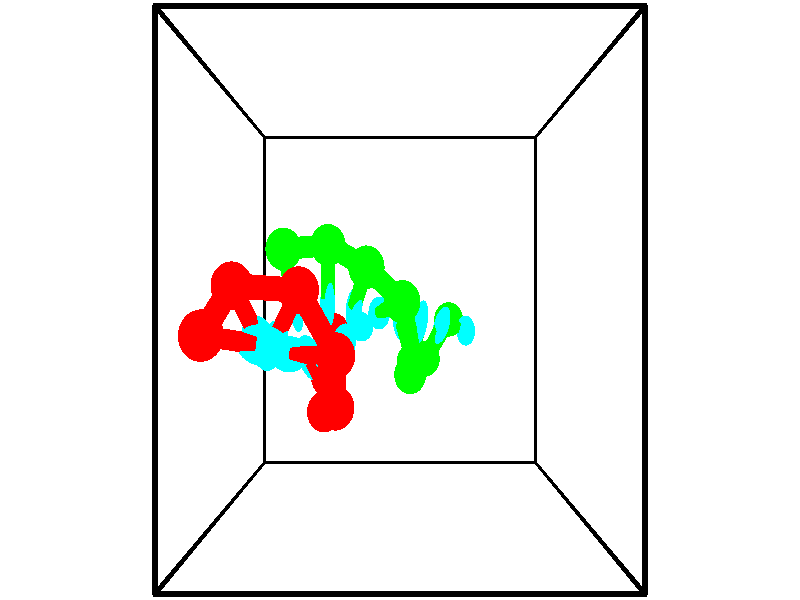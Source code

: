 // switches for output
#declare DRAW_BASES = 1; // possible values are 0, 1; only relevant for DNA ribbons
#declare DRAW_BASES_TYPE = 3; // possible values are 1, 2, 3; only relevant for DNA ribbons
#declare DRAW_FOG = 0; // set to 1 to enable fog

#include "colors.inc"

#include "transforms.inc"
background { rgb <1, 1, 1>}

#default {
   normal{
       ripples 0.25
       frequency 0.20
       turbulence 0.2
       lambda 5
   }
	finish {
		phong 0.1
		phong_size 40.
	}
}

// original window dimensions: 1024x640


// camera settings

camera {
	sky <-0, 1, 0>
	up <-0, 1, 0>
	right 1.6 * <1, 0, 0>
	location <2.5, 2.5, 11.1562>
	look_at <2.5, 2.5, 2.5>
	direction <0, 0, -8.6562>
	angle 67.0682
}


# declare cpy_camera_pos = <2.5, 2.5, 11.1562>;
# if (DRAW_FOG = 1)
fog {
	fog_type 2
	up vnormalize(cpy_camera_pos)
	color rgbt<1,1,1,0.3>
	distance 1e-5
	fog_alt 3e-3
	fog_offset 4
}
# end


// LIGHTS

# declare lum = 6;
global_settings {
	ambient_light rgb lum * <0.05, 0.05, 0.05>
	max_trace_level 15
}# declare cpy_direct_light_amount = 0.25;
light_source
{	1000 * <-1, -1, 1>,
	rgb lum * cpy_direct_light_amount
	parallel
}

light_source
{	1000 * <1, 1, -1>,
	rgb lum * cpy_direct_light_amount
	parallel
}

// strand 0

// nucleotide -1

// particle -1
sphere {
	<0.221903, 2.160460, 4.243036> 0.250000
	pigment { color rgbt <1,0,0,0> }
	no_shadow
}
cylinder {
	<0.617462, 2.106529, 4.218040>,  <0.854797, 2.074171, 4.203043>, 0.100000
	pigment { color rgbt <1,0,0,0> }
	no_shadow
}
cylinder {
	<0.617462, 2.106529, 4.218040>,  <0.221903, 2.160460, 4.243036>, 0.100000
	pigment { color rgbt <1,0,0,0> }
	no_shadow
}

// particle -1
sphere {
	<0.617462, 2.106529, 4.218040> 0.100000
	pigment { color rgbt <1,0,0,0> }
	no_shadow
}
sphere {
	0, 1
	scale<0.080000,0.200000,0.300000>
	matrix <-0.080656, -0.133785, -0.987723,
		0.124811, 0.981796, -0.143174,
		0.988897, -0.134827, -0.062490,
		0.914131, 2.066081, 4.199294>
	pigment { color rgbt <0,1,1,0> }
	no_shadow
}
cylinder {
	<0.422998, 2.646222, 3.706246>,  <0.221903, 2.160460, 4.243036>, 0.130000
	pigment { color rgbt <1,0,0,0> }
	no_shadow
}

// nucleotide -1

// particle -1
sphere {
	<0.422998, 2.646222, 3.706246> 0.250000
	pigment { color rgbt <1,0,0,0> }
	no_shadow
}
cylinder {
	<0.642620, 2.319107, 3.775253>,  <0.774393, 2.122838, 3.816658>, 0.100000
	pigment { color rgbt <1,0,0,0> }
	no_shadow
}
cylinder {
	<0.642620, 2.319107, 3.775253>,  <0.422998, 2.646222, 3.706246>, 0.100000
	pigment { color rgbt <1,0,0,0> }
	no_shadow
}

// particle -1
sphere {
	<0.642620, 2.319107, 3.775253> 0.100000
	pigment { color rgbt <1,0,0,0> }
	no_shadow
}
sphere {
	0, 1
	scale<0.080000,0.200000,0.300000>
	matrix <0.005790, -0.202688, -0.979226,
		0.835766, 0.538648, -0.106551,
		0.549055, -0.817788, 0.172518,
		0.807337, 2.073771, 3.827009>
	pigment { color rgbt <0,1,1,0> }
	no_shadow
}
cylinder {
	<1.233306, 2.601490, 3.604455>,  <0.422998, 2.646222, 3.706246>, 0.130000
	pigment { color rgbt <1,0,0,0> }
	no_shadow
}

// nucleotide -1

// particle -1
sphere {
	<1.233306, 2.601490, 3.604455> 0.250000
	pigment { color rgbt <1,0,0,0> }
	no_shadow
}
cylinder {
	<1.027378, 2.267471, 3.526833>,  <0.903822, 2.067060, 3.480259>, 0.100000
	pigment { color rgbt <1,0,0,0> }
	no_shadow
}
cylinder {
	<1.027378, 2.267471, 3.526833>,  <1.233306, 2.601490, 3.604455>, 0.100000
	pigment { color rgbt <1,0,0,0> }
	no_shadow
}

// particle -1
sphere {
	<1.027378, 2.267471, 3.526833> 0.100000
	pigment { color rgbt <1,0,0,0> }
	no_shadow
}
sphere {
	0, 1
	scale<0.080000,0.200000,0.300000>
	matrix <0.414642, -0.044413, -0.908900,
		0.750356, -0.548383, 0.369110,
		-0.514819, -0.835047, -0.194057,
		0.872932, 2.016957, 3.468615>
	pigment { color rgbt <0,1,1,0> }
	no_shadow
}
cylinder {
	<1.673565, 1.903942, 3.412421>,  <1.233306, 2.601490, 3.604455>, 0.130000
	pigment { color rgbt <1,0,0,0> }
	no_shadow
}

// nucleotide -1

// particle -1
sphere {
	<1.673565, 1.903942, 3.412421> 0.250000
	pigment { color rgbt <1,0,0,0> }
	no_shadow
}
cylinder {
	<1.306599, 1.900764, 3.253281>,  <1.086419, 1.898858, 3.157796>, 0.100000
	pigment { color rgbt <1,0,0,0> }
	no_shadow
}
cylinder {
	<1.306599, 1.900764, 3.253281>,  <1.673565, 1.903942, 3.412421>, 0.100000
	pigment { color rgbt <1,0,0,0> }
	no_shadow
}

// particle -1
sphere {
	<1.306599, 1.900764, 3.253281> 0.100000
	pigment { color rgbt <1,0,0,0> }
	no_shadow
}
sphere {
	0, 1
	scale<0.080000,0.200000,0.300000>
	matrix <0.393516, -0.166634, -0.904090,
		-0.059111, -0.985987, 0.156000,
		-0.917415, -0.007947, -0.397851,
		1.031374, 1.898381, 3.133925>
	pigment { color rgbt <0,1,1,0> }
	no_shadow
}
cylinder {
	<1.631205, 1.281293, 2.984925>,  <1.673565, 1.903942, 3.412421>, 0.130000
	pigment { color rgbt <1,0,0,0> }
	no_shadow
}

// nucleotide -1

// particle -1
sphere {
	<1.631205, 1.281293, 2.984925> 0.250000
	pigment { color rgbt <1,0,0,0> }
	no_shadow
}
cylinder {
	<1.416546, 1.592316, 2.853828>,  <1.287750, 1.778929, 2.775171>, 0.100000
	pigment { color rgbt <1,0,0,0> }
	no_shadow
}
cylinder {
	<1.416546, 1.592316, 2.853828>,  <1.631205, 1.281293, 2.984925>, 0.100000
	pigment { color rgbt <1,0,0,0> }
	no_shadow
}

// particle -1
sphere {
	<1.416546, 1.592316, 2.853828> 0.100000
	pigment { color rgbt <1,0,0,0> }
	no_shadow
}
sphere {
	0, 1
	scale<0.080000,0.200000,0.300000>
	matrix <0.553164, 0.030878, -0.832500,
		-0.637196, -0.628054, -0.446688,
		-0.536648, 0.777557, -0.327741,
		1.255551, 1.825583, 2.755506>
	pigment { color rgbt <0,1,1,0> }
	no_shadow
}
cylinder {
	<1.386903, 1.133795, 2.284431>,  <1.631205, 1.281293, 2.984925>, 0.130000
	pigment { color rgbt <1,0,0,0> }
	no_shadow
}

// nucleotide -1

// particle -1
sphere {
	<1.386903, 1.133795, 2.284431> 0.250000
	pigment { color rgbt <1,0,0,0> }
	no_shadow
}
cylinder {
	<1.397228, 1.531799, 2.322975>,  <1.403424, 1.770602, 2.346102>, 0.100000
	pigment { color rgbt <1,0,0,0> }
	no_shadow
}
cylinder {
	<1.397228, 1.531799, 2.322975>,  <1.386903, 1.133795, 2.284431>, 0.100000
	pigment { color rgbt <1,0,0,0> }
	no_shadow
}

// particle -1
sphere {
	<1.397228, 1.531799, 2.322975> 0.100000
	pigment { color rgbt <1,0,0,0> }
	no_shadow
}
sphere {
	0, 1
	scale<0.080000,0.200000,0.300000>
	matrix <0.551413, 0.066231, -0.831599,
		-0.833833, 0.074602, -0.546952,
		0.025814, 0.995012, 0.096362,
		1.404972, 1.830303, 2.351884>
	pigment { color rgbt <0,1,1,0> }
	no_shadow
}
cylinder {
	<1.344462, 1.479439, 1.596314>,  <1.386903, 1.133795, 2.284431>, 0.130000
	pigment { color rgbt <1,0,0,0> }
	no_shadow
}

// nucleotide -1

// particle -1
sphere {
	<1.344462, 1.479439, 1.596314> 0.250000
	pigment { color rgbt <1,0,0,0> }
	no_shadow
}
cylinder {
	<1.517918, 1.754204, 1.829590>,  <1.621991, 1.919063, 1.969555>, 0.100000
	pigment { color rgbt <1,0,0,0> }
	no_shadow
}
cylinder {
	<1.517918, 1.754204, 1.829590>,  <1.344462, 1.479439, 1.596314>, 0.100000
	pigment { color rgbt <1,0,0,0> }
	no_shadow
}

// particle -1
sphere {
	<1.517918, 1.754204, 1.829590> 0.100000
	pigment { color rgbt <1,0,0,0> }
	no_shadow
}
sphere {
	0, 1
	scale<0.080000,0.200000,0.300000>
	matrix <0.571155, 0.291052, -0.767509,
		-0.696949, 0.665914, -0.266121,
		0.433640, 0.686912, 0.583189,
		1.648010, 1.960277, 2.004546>
	pigment { color rgbt <0,1,1,0> }
	no_shadow
}
cylinder {
	<1.402466, 2.070972, 1.167475>,  <1.344462, 1.479439, 1.596314>, 0.130000
	pigment { color rgbt <1,0,0,0> }
	no_shadow
}

// nucleotide -1

// particle -1
sphere {
	<1.402466, 2.070972, 1.167475> 0.250000
	pigment { color rgbt <1,0,0,0> }
	no_shadow
}
cylinder {
	<1.670467, 2.118286, 1.460625>,  <1.831268, 2.146675, 1.636514>, 0.100000
	pigment { color rgbt <1,0,0,0> }
	no_shadow
}
cylinder {
	<1.670467, 2.118286, 1.460625>,  <1.402466, 2.070972, 1.167475>, 0.100000
	pigment { color rgbt <1,0,0,0> }
	no_shadow
}

// particle -1
sphere {
	<1.670467, 2.118286, 1.460625> 0.100000
	pigment { color rgbt <1,0,0,0> }
	no_shadow
}
sphere {
	0, 1
	scale<0.080000,0.200000,0.300000>
	matrix <0.701504, 0.222101, -0.677173,
		-0.242872, 0.967822, 0.065831,
		0.670004, 0.118286, 0.732873,
		1.871468, 2.153772, 1.680487>
	pigment { color rgbt <0,1,1,0> }
	no_shadow
}
// strand 1

// nucleotide -1

// particle -1
sphere {
	<3.349717, 2.217306, 0.607383> 0.250000
	pigment { color rgbt <0,1,0,0> }
	no_shadow
}
cylinder {
	<3.478045, 2.140457, 0.978363>,  <3.555041, 2.094347, 1.200951>, 0.100000
	pigment { color rgbt <0,1,0,0> }
	no_shadow
}
cylinder {
	<3.478045, 2.140457, 0.978363>,  <3.349717, 2.217306, 0.607383>, 0.100000
	pigment { color rgbt <0,1,0,0> }
	no_shadow
}

// particle -1
sphere {
	<3.478045, 2.140457, 0.978363> 0.100000
	pigment { color rgbt <0,1,0,0> }
	no_shadow
}
sphere {
	0, 1
	scale<0.080000,0.200000,0.300000>
	matrix <-0.920408, 0.167764, 0.353135,
		-0.223439, -0.966925, -0.123011,
		0.320818, -0.192124, 0.927450,
		3.574290, 2.082820, 1.256598>
	pigment { color rgbt <0,1,1,0> }
	no_shadow
}
cylinder {
	<2.919498, 1.675249, 0.975452>,  <3.349717, 2.217306, 0.607383>, 0.130000
	pigment { color rgbt <0,1,0,0> }
	no_shadow
}

// nucleotide -1

// particle -1
sphere {
	<2.919498, 1.675249, 0.975452> 0.250000
	pigment { color rgbt <0,1,0,0> }
	no_shadow
}
cylinder {
	<3.060173, 1.951111, 1.228653>,  <3.144578, 2.116628, 1.380573>, 0.100000
	pigment { color rgbt <0,1,0,0> }
	no_shadow
}
cylinder {
	<3.060173, 1.951111, 1.228653>,  <2.919498, 1.675249, 0.975452>, 0.100000
	pigment { color rgbt <0,1,0,0> }
	no_shadow
}

// particle -1
sphere {
	<3.060173, 1.951111, 1.228653> 0.100000
	pigment { color rgbt <0,1,0,0> }
	no_shadow
}
sphere {
	0, 1
	scale<0.080000,0.200000,0.300000>
	matrix <-0.921457, 0.135835, 0.363958,
		0.165022, -0.711284, 0.683259,
		0.351688, 0.689655, 0.633002,
		3.165679, 2.158007, 1.418554>
	pigment { color rgbt <0,1,1,0> }
	no_shadow
}
cylinder {
	<2.659451, 1.518842, 1.673794>,  <2.919498, 1.675249, 0.975452>, 0.130000
	pigment { color rgbt <0,1,0,0> }
	no_shadow
}

// nucleotide -1

// particle -1
sphere {
	<2.659451, 1.518842, 1.673794> 0.250000
	pigment { color rgbt <0,1,0,0> }
	no_shadow
}
cylinder {
	<2.746561, 1.908615, 1.651688>,  <2.798827, 2.142479, 1.638424>, 0.100000
	pigment { color rgbt <0,1,0,0> }
	no_shadow
}
cylinder {
	<2.746561, 1.908615, 1.651688>,  <2.659451, 1.518842, 1.673794>, 0.100000
	pigment { color rgbt <0,1,0,0> }
	no_shadow
}

// particle -1
sphere {
	<2.746561, 1.908615, 1.651688> 0.100000
	pigment { color rgbt <0,1,0,0> }
	no_shadow
}
sphere {
	0, 1
	scale<0.080000,0.200000,0.300000>
	matrix <-0.869071, 0.219373, 0.443386,
		0.444174, -0.048529, 0.894625,
		0.217774, 0.974433, -0.055265,
		2.811893, 2.200945, 1.635108>
	pigment { color rgbt <0,1,1,0> }
	no_shadow
}
cylinder {
	<2.699515, 1.735158, 2.356433>,  <2.659451, 1.518842, 1.673794>, 0.130000
	pigment { color rgbt <0,1,0,0> }
	no_shadow
}

// nucleotide -1

// particle -1
sphere {
	<2.699515, 1.735158, 2.356433> 0.250000
	pigment { color rgbt <0,1,0,0> }
	no_shadow
}
cylinder {
	<2.596245, 2.014954, 2.089882>,  <2.534283, 2.182831, 1.929951>, 0.100000
	pigment { color rgbt <0,1,0,0> }
	no_shadow
}
cylinder {
	<2.596245, 2.014954, 2.089882>,  <2.699515, 1.735158, 2.356433>, 0.100000
	pigment { color rgbt <0,1,0,0> }
	no_shadow
}

// particle -1
sphere {
	<2.596245, 2.014954, 2.089882> 0.100000
	pigment { color rgbt <0,1,0,0> }
	no_shadow
}
sphere {
	0, 1
	scale<0.080000,0.200000,0.300000>
	matrix <-0.873993, 0.124821, 0.469634,
		0.411682, 0.703658, 0.579123,
		-0.258175, 0.699489, -0.666379,
		2.518792, 2.224800, 1.889968>
	pigment { color rgbt <0,1,1,0> }
	no_shadow
}
cylinder {
	<2.531826, 2.480218, 2.791874>,  <2.699515, 1.735158, 2.356433>, 0.130000
	pigment { color rgbt <0,1,0,0> }
	no_shadow
}

// nucleotide -1

// particle -1
sphere {
	<2.531826, 2.480218, 2.791874> 0.250000
	pigment { color rgbt <0,1,0,0> }
	no_shadow
}
cylinder {
	<2.335249, 2.398621, 2.453201>,  <2.217303, 2.349662, 2.249997>, 0.100000
	pigment { color rgbt <0,1,0,0> }
	no_shadow
}
cylinder {
	<2.335249, 2.398621, 2.453201>,  <2.531826, 2.480218, 2.791874>, 0.100000
	pigment { color rgbt <0,1,0,0> }
	no_shadow
}

// particle -1
sphere {
	<2.335249, 2.398621, 2.453201> 0.100000
	pigment { color rgbt <0,1,0,0> }
	no_shadow
}
sphere {
	0, 1
	scale<0.080000,0.200000,0.300000>
	matrix <-0.843155, -0.132037, 0.521206,
		-0.218117, 0.970027, -0.107110,
		-0.491442, -0.203994, -0.846683,
		2.187816, 2.337422, 2.199197>
	pigment { color rgbt <0,1,1,0> }
	no_shadow
}
cylinder {
	<2.036761, 2.876176, 2.830352>,  <2.531826, 2.480218, 2.791874>, 0.130000
	pigment { color rgbt <0,1,0,0> }
	no_shadow
}

// nucleotide -1

// particle -1
sphere {
	<2.036761, 2.876176, 2.830352> 0.250000
	pigment { color rgbt <0,1,0,0> }
	no_shadow
}
cylinder {
	<1.917595, 2.600052, 2.566620>,  <1.846095, 2.434377, 2.408381>, 0.100000
	pigment { color rgbt <0,1,0,0> }
	no_shadow
}
cylinder {
	<1.917595, 2.600052, 2.566620>,  <2.036761, 2.876176, 2.830352>, 0.100000
	pigment { color rgbt <0,1,0,0> }
	no_shadow
}

// particle -1
sphere {
	<1.917595, 2.600052, 2.566620> 0.100000
	pigment { color rgbt <0,1,0,0> }
	no_shadow
}
sphere {
	0, 1
	scale<0.080000,0.200000,0.300000>
	matrix <-0.876200, -0.076364, 0.475859,
		-0.378840, 0.719472, -0.582101,
		-0.297915, -0.690311, -0.659331,
		1.828220, 2.392959, 2.368821>
	pigment { color rgbt <0,1,1,0> }
	no_shadow
}
cylinder {
	<1.474579, 3.152254, 2.548217>,  <2.036761, 2.876176, 2.830352>, 0.130000
	pigment { color rgbt <0,1,0,0> }
	no_shadow
}

// nucleotide -1

// particle -1
sphere {
	<1.474579, 3.152254, 2.548217> 0.250000
	pigment { color rgbt <0,1,0,0> }
	no_shadow
}
cylinder {
	<1.466894, 2.753204, 2.521759>,  <1.462283, 2.513774, 2.505884>, 0.100000
	pigment { color rgbt <0,1,0,0> }
	no_shadow
}
cylinder {
	<1.466894, 2.753204, 2.521759>,  <1.474579, 3.152254, 2.548217>, 0.100000
	pigment { color rgbt <0,1,0,0> }
	no_shadow
}

// particle -1
sphere {
	<1.466894, 2.753204, 2.521759> 0.100000
	pigment { color rgbt <0,1,0,0> }
	no_shadow
}
sphere {
	0, 1
	scale<0.080000,0.200000,0.300000>
	matrix <-0.877482, -0.014885, 0.479379,
		-0.479226, 0.067251, -0.875112,
		-0.019213, -0.997625, -0.066145,
		1.461130, 2.453917, 2.501916>
	pigment { color rgbt <0,1,1,0> }
	no_shadow
}
cylinder {
	<0.861359, 3.097160, 2.658735>,  <1.474579, 3.152254, 2.548217>, 0.130000
	pigment { color rgbt <0,1,0,0> }
	no_shadow
}

// nucleotide -1

// particle -1
sphere {
	<0.861359, 3.097160, 2.658735> 0.250000
	pigment { color rgbt <0,1,0,0> }
	no_shadow
}
cylinder {
	<0.956465, 2.709534, 2.685211>,  <1.013528, 2.476958, 2.701097>, 0.100000
	pigment { color rgbt <0,1,0,0> }
	no_shadow
}
cylinder {
	<0.956465, 2.709534, 2.685211>,  <0.861359, 3.097160, 2.658735>, 0.100000
	pigment { color rgbt <0,1,0,0> }
	no_shadow
}

// particle -1
sphere {
	<0.956465, 2.709534, 2.685211> 0.100000
	pigment { color rgbt <0,1,0,0> }
	no_shadow
}
sphere {
	0, 1
	scale<0.080000,0.200000,0.300000>
	matrix <-0.863635, -0.179725, 0.470992,
		-0.444526, -0.169149, -0.879651,
		0.237763, -0.969066, 0.066190,
		1.027794, 2.418814, 2.705068>
	pigment { color rgbt <0,1,1,0> }
	no_shadow
}
// box output
cylinder {
	<0.000000, 0.000000, 0.000000>,  <5.000000, 0.000000, 0.000000>, 0.025000
	pigment { color rgbt <0,0,0,0> }
	no_shadow
}
cylinder {
	<0.000000, 0.000000, 0.000000>,  <0.000000, 5.000000, 0.000000>, 0.025000
	pigment { color rgbt <0,0,0,0> }
	no_shadow
}
cylinder {
	<0.000000, 0.000000, 0.000000>,  <0.000000, 0.000000, 5.000000>, 0.025000
	pigment { color rgbt <0,0,0,0> }
	no_shadow
}
cylinder {
	<5.000000, 5.000000, 5.000000>,  <0.000000, 5.000000, 5.000000>, 0.025000
	pigment { color rgbt <0,0,0,0> }
	no_shadow
}
cylinder {
	<5.000000, 5.000000, 5.000000>,  <5.000000, 0.000000, 5.000000>, 0.025000
	pigment { color rgbt <0,0,0,0> }
	no_shadow
}
cylinder {
	<5.000000, 5.000000, 5.000000>,  <5.000000, 5.000000, 0.000000>, 0.025000
	pigment { color rgbt <0,0,0,0> }
	no_shadow
}
cylinder {
	<0.000000, 0.000000, 5.000000>,  <0.000000, 5.000000, 5.000000>, 0.025000
	pigment { color rgbt <0,0,0,0> }
	no_shadow
}
cylinder {
	<0.000000, 0.000000, 5.000000>,  <5.000000, 0.000000, 5.000000>, 0.025000
	pigment { color rgbt <0,0,0,0> }
	no_shadow
}
cylinder {
	<5.000000, 5.000000, 0.000000>,  <0.000000, 5.000000, 0.000000>, 0.025000
	pigment { color rgbt <0,0,0,0> }
	no_shadow
}
cylinder {
	<5.000000, 5.000000, 0.000000>,  <5.000000, 0.000000, 0.000000>, 0.025000
	pigment { color rgbt <0,0,0,0> }
	no_shadow
}
cylinder {
	<5.000000, 0.000000, 5.000000>,  <5.000000, 0.000000, 0.000000>, 0.025000
	pigment { color rgbt <0,0,0,0> }
	no_shadow
}
cylinder {
	<0.000000, 5.000000, 0.000000>,  <0.000000, 5.000000, 5.000000>, 0.025000
	pigment { color rgbt <0,0,0,0> }
	no_shadow
}
// end of box output
